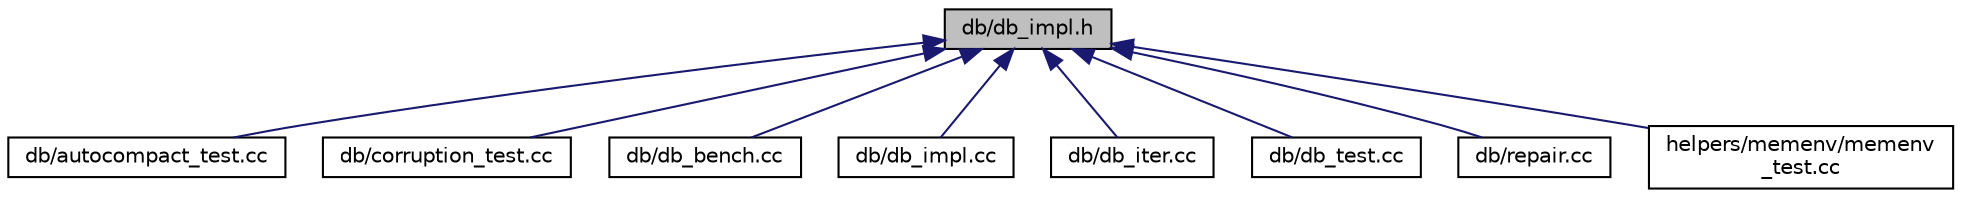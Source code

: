 digraph "db/db_impl.h"
{
  edge [fontname="Helvetica",fontsize="10",labelfontname="Helvetica",labelfontsize="10"];
  node [fontname="Helvetica",fontsize="10",shape=record];
  Node1 [label="db/db_impl.h",height=0.2,width=0.4,color="black", fillcolor="grey75", style="filled" fontcolor="black"];
  Node1 -> Node2 [dir="back",color="midnightblue",fontsize="10",style="solid"];
  Node2 [label="db/autocompact_test.cc",height=0.2,width=0.4,color="black", fillcolor="white", style="filled",URL="$autocompact__test_8cc.html"];
  Node1 -> Node3 [dir="back",color="midnightblue",fontsize="10",style="solid"];
  Node3 [label="db/corruption_test.cc",height=0.2,width=0.4,color="black", fillcolor="white", style="filled",URL="$corruption__test_8cc.html"];
  Node1 -> Node4 [dir="back",color="midnightblue",fontsize="10",style="solid"];
  Node4 [label="db/db_bench.cc",height=0.2,width=0.4,color="black", fillcolor="white", style="filled",URL="$db__bench_8cc.html"];
  Node1 -> Node5 [dir="back",color="midnightblue",fontsize="10",style="solid"];
  Node5 [label="db/db_impl.cc",height=0.2,width=0.4,color="black", fillcolor="white", style="filled",URL="$db__impl_8cc.html"];
  Node1 -> Node6 [dir="back",color="midnightblue",fontsize="10",style="solid"];
  Node6 [label="db/db_iter.cc",height=0.2,width=0.4,color="black", fillcolor="white", style="filled",URL="$db__iter_8cc.html"];
  Node1 -> Node7 [dir="back",color="midnightblue",fontsize="10",style="solid"];
  Node7 [label="db/db_test.cc",height=0.2,width=0.4,color="black", fillcolor="white", style="filled",URL="$db__test_8cc.html"];
  Node1 -> Node8 [dir="back",color="midnightblue",fontsize="10",style="solid"];
  Node8 [label="db/repair.cc",height=0.2,width=0.4,color="black", fillcolor="white", style="filled",URL="$repair_8cc.html"];
  Node1 -> Node9 [dir="back",color="midnightblue",fontsize="10",style="solid"];
  Node9 [label="helpers/memenv/memenv\l_test.cc",height=0.2,width=0.4,color="black", fillcolor="white", style="filled",URL="$memenv__test_8cc.html"];
}
